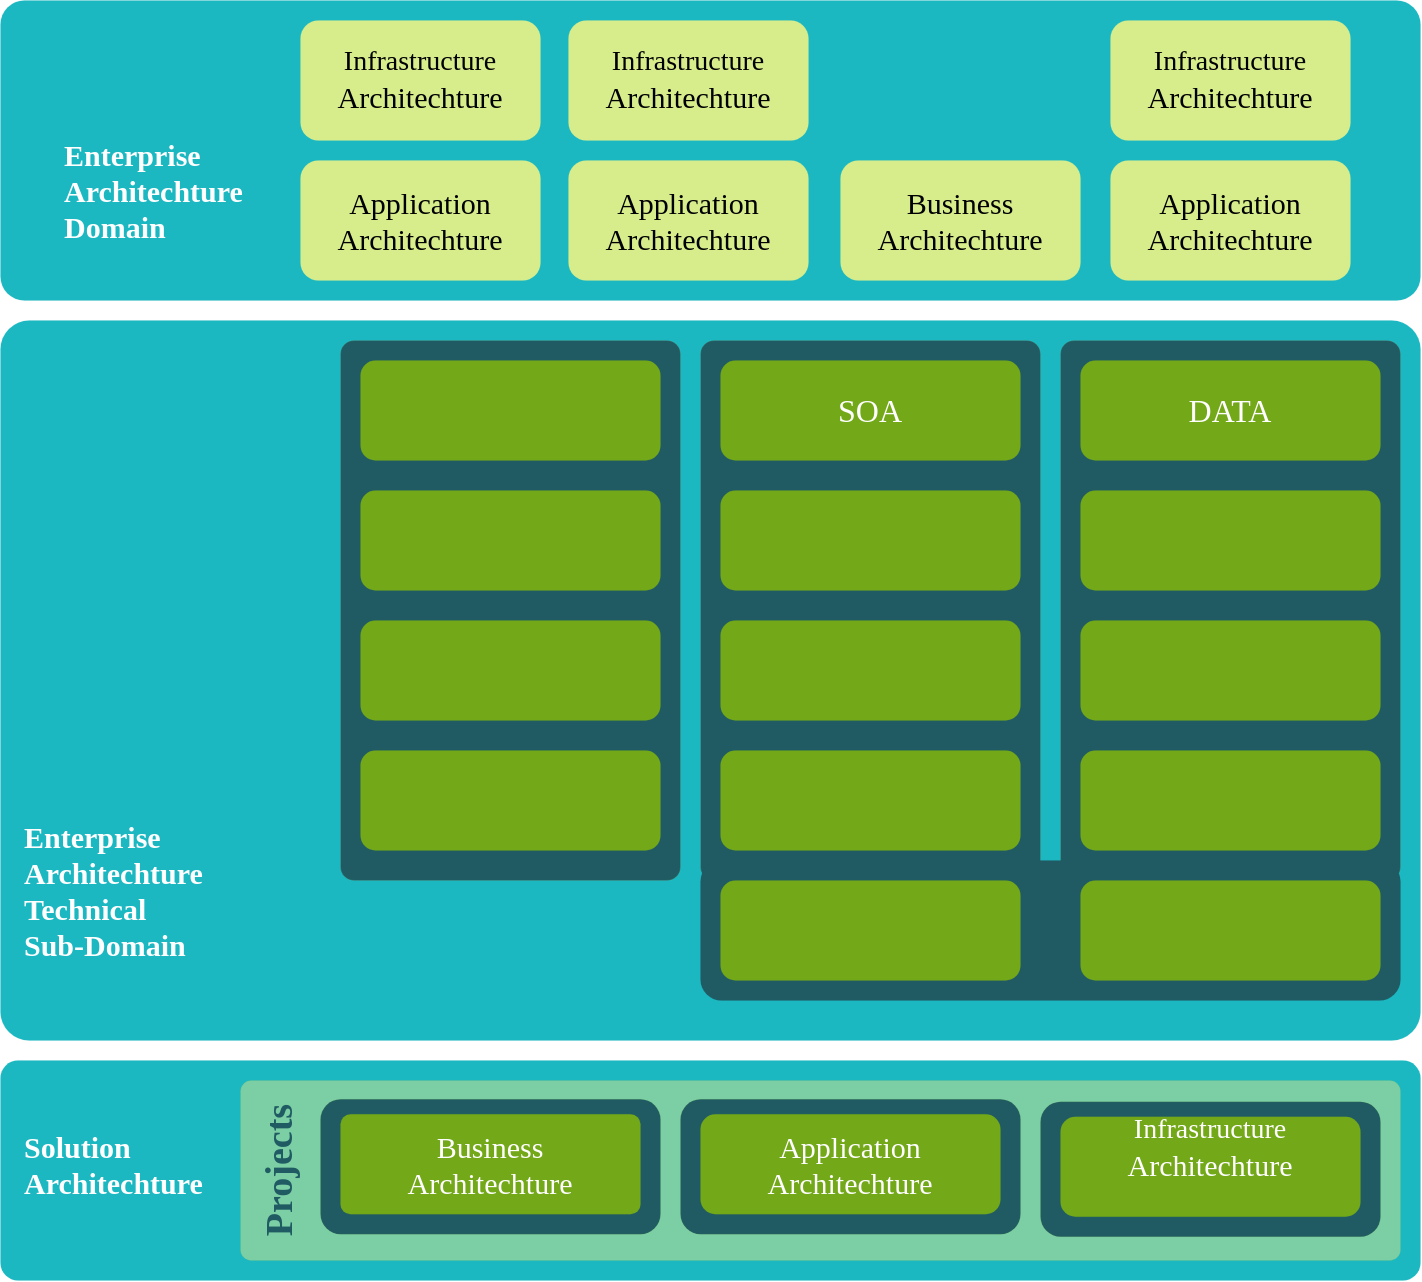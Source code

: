 <mxfile version="20.5.1" type="github">
  <diagram id="mIEo4z_1PfWCWivBjc7a" name="第 1 页">
    <mxGraphModel dx="1422" dy="706" grid="1" gridSize="10" guides="1" tooltips="1" connect="1" arrows="1" fold="1" page="1" pageScale="1" pageWidth="827" pageHeight="1169" math="0" shadow="0">
      <root>
        <mxCell id="0" />
        <mxCell id="1" parent="0" />
        <mxCell id="yIYwi4nKfEt4vcDkT_VJ-1" value="" style="rounded=1;whiteSpace=wrap;html=1;fillColor=#1CB8C2;strokeWidth=0;strokeColor=#1CB8C2;arcSize=8;" vertex="1" parent="1">
          <mxGeometry x="70" y="60" width="710" height="150" as="geometry" />
        </mxCell>
        <mxCell id="yIYwi4nKfEt4vcDkT_VJ-2" value="&lt;span style=&quot;font-family: &amp;quot;comic sans ms&amp;quot;; font-size: 15px;&quot;&gt;Application&lt;/span&gt;&lt;br style=&quot;font-family: &amp;quot;comic sans ms&amp;quot;; font-size: 15px;&quot;&gt;&lt;span style=&quot;font-family: &amp;quot;comic sans ms&amp;quot;; font-size: 15px; text-align: left;&quot;&gt;Architechture&lt;/span&gt;" style="rounded=1;whiteSpace=wrap;html=1;strokeColor=#D7ED8C;strokeWidth=0;fillColor=#D7ED8C;fontColor=#000000;" vertex="1" parent="1">
          <mxGeometry x="625" y="140" width="120" height="60" as="geometry" />
        </mxCell>
        <mxCell id="yIYwi4nKfEt4vcDkT_VJ-3" value="&lt;font face=&quot;Comic Sans MS&quot; style=&quot;font-size: 14px&quot;&gt;Infrastructure&lt;br&gt;&lt;/font&gt;&lt;span style=&quot;font-family: &amp;quot;comic sans ms&amp;quot;; font-size: 15px; text-align: left;&quot;&gt;Architechture&lt;/span&gt;&lt;font face=&quot;Comic Sans MS&quot; style=&quot;font-size: 14px&quot;&gt;&lt;br&gt;&lt;/font&gt;" style="rounded=1;whiteSpace=wrap;html=1;strokeColor=#D7ED8C;strokeWidth=0;fillColor=#D7ED8C;fontColor=#000000;" vertex="1" parent="1">
          <mxGeometry x="625" y="70" width="120" height="60" as="geometry" />
        </mxCell>
        <mxCell id="yIYwi4nKfEt4vcDkT_VJ-4" value="&lt;span style=&quot;font-family: &amp;quot;comic sans ms&amp;quot;; font-size: 15px;&quot;&gt;Business&lt;/span&gt;&lt;br style=&quot;font-family: &amp;quot;comic sans ms&amp;quot;; font-size: 15px;&quot;&gt;&lt;span style=&quot;font-family: &amp;quot;comic sans ms&amp;quot;; font-size: 15px; text-align: left;&quot;&gt;Architechture&lt;/span&gt;" style="rounded=1;whiteSpace=wrap;html=1;strokeColor=#D7ED8C;strokeWidth=0;fillColor=#D7ED8C;fontColor=#000000;" vertex="1" parent="1">
          <mxGeometry x="490" y="140" width="120" height="60" as="geometry" />
        </mxCell>
        <mxCell id="yIYwi4nKfEt4vcDkT_VJ-5" value="" style="rounded=1;whiteSpace=wrap;html=1;fillColor=#1CB8C2;strokeWidth=0;strokeColor=#1CB8C2;arcSize=4;" vertex="1" parent="1">
          <mxGeometry x="70" y="220" width="710" height="360" as="geometry" />
        </mxCell>
        <mxCell id="yIYwi4nKfEt4vcDkT_VJ-6" value="" style="rounded=1;whiteSpace=wrap;html=1;strokeColor=#D7ED8C;strokeWidth=0;fillColor=#205B63;arcSize=4;" vertex="1" parent="1">
          <mxGeometry x="420" y="230" width="170" height="270" as="geometry" />
        </mxCell>
        <mxCell id="yIYwi4nKfEt4vcDkT_VJ-7" value="SOA" style="rounded=1;whiteSpace=wrap;html=1;strokeColor=#73A819;strokeWidth=0;fillColor=#73A819;fontColor=#FFFFFF;fontSize=16;fontFamily=Comic Sans MS;" vertex="1" parent="1">
          <mxGeometry x="430" y="240" width="150" height="50" as="geometry" />
        </mxCell>
        <mxCell id="yIYwi4nKfEt4vcDkT_VJ-8" value="" style="rounded=1;whiteSpace=wrap;html=1;strokeColor=#73A819;strokeWidth=0;fillColor=#73A819;" vertex="1" parent="1">
          <mxGeometry x="430" y="305" width="150" height="50" as="geometry" />
        </mxCell>
        <mxCell id="yIYwi4nKfEt4vcDkT_VJ-9" value="" style="rounded=1;whiteSpace=wrap;html=1;strokeColor=#73A819;strokeWidth=0;fillColor=#73A819;" vertex="1" parent="1">
          <mxGeometry x="430" y="370" width="150" height="50" as="geometry" />
        </mxCell>
        <mxCell id="yIYwi4nKfEt4vcDkT_VJ-10" value="" style="rounded=1;whiteSpace=wrap;html=1;strokeColor=#D7ED8C;strokeWidth=0;fillColor=#205B63;arcSize=4;" vertex="1" parent="1">
          <mxGeometry x="600" y="230" width="170" height="270" as="geometry" />
        </mxCell>
        <mxCell id="yIYwi4nKfEt4vcDkT_VJ-11" value="DATA" style="rounded=1;whiteSpace=wrap;html=1;strokeColor=#73A819;strokeWidth=0;fillColor=#73A819;fontColor=#FFFFFF;fontSize=16;fontFamily=Comic Sans MS;" vertex="1" parent="1">
          <mxGeometry x="610" y="240" width="150" height="50" as="geometry" />
        </mxCell>
        <mxCell id="yIYwi4nKfEt4vcDkT_VJ-12" value="" style="rounded=1;whiteSpace=wrap;html=1;strokeColor=#73A819;strokeWidth=0;fillColor=#73A819;" vertex="1" parent="1">
          <mxGeometry x="610" y="305" width="150" height="50" as="geometry" />
        </mxCell>
        <mxCell id="yIYwi4nKfEt4vcDkT_VJ-13" value="" style="rounded=1;whiteSpace=wrap;html=1;strokeColor=#73A819;strokeWidth=0;fillColor=#73A819;" vertex="1" parent="1">
          <mxGeometry x="610" y="370" width="150" height="50" as="geometry" />
        </mxCell>
        <mxCell id="yIYwi4nKfEt4vcDkT_VJ-14" value="" style="rounded=1;whiteSpace=wrap;html=1;strokeColor=#73A819;strokeWidth=0;fillColor=#73A819;" vertex="1" parent="1">
          <mxGeometry x="610" y="435" width="150" height="50" as="geometry" />
        </mxCell>
        <mxCell id="yIYwi4nKfEt4vcDkT_VJ-15" value="" style="rounded=1;whiteSpace=wrap;html=1;strokeColor=#73A819;strokeWidth=0;fillColor=#73A819;" vertex="1" parent="1">
          <mxGeometry x="430" y="435" width="150" height="50" as="geometry" />
        </mxCell>
        <mxCell id="yIYwi4nKfEt4vcDkT_VJ-16" value="" style="rounded=1;whiteSpace=wrap;html=1;fillColor=#1CB8C2;strokeWidth=0;strokeColor=#1CB8C2;arcSize=8;" vertex="1" parent="1">
          <mxGeometry x="70" y="590" width="710" height="110" as="geometry" />
        </mxCell>
        <mxCell id="yIYwi4nKfEt4vcDkT_VJ-17" value="" style="rounded=1;whiteSpace=wrap;html=1;strokeColor=#73A819;strokeWidth=0;fillColor=#7CCFA5;arcSize=6;" vertex="1" parent="1">
          <mxGeometry x="190" y="600" width="580" height="90" as="geometry" />
        </mxCell>
        <mxCell id="yIYwi4nKfEt4vcDkT_VJ-18" value="" style="rounded=1;whiteSpace=wrap;html=1;strokeColor=#73A819;strokeWidth=0;fillColor=#205B63;" vertex="1" parent="1">
          <mxGeometry x="410" y="609.38" width="170" height="67.5" as="geometry" />
        </mxCell>
        <mxCell id="yIYwi4nKfEt4vcDkT_VJ-19" value="&lt;span style=&quot;color: rgb(255 , 255 , 255) ; font-family: &amp;#34;comic sans ms&amp;#34; ; font-size: 15px&quot;&gt;Application&lt;/span&gt;&lt;br style=&quot;color: rgb(255 , 255 , 255) ; font-family: &amp;#34;comic sans ms&amp;#34; ; font-size: 15px&quot;&gt;&lt;span style=&quot;color: rgb(255 , 255 , 255) ; font-family: &amp;#34;comic sans ms&amp;#34; ; font-size: 15px ; text-align: left&quot;&gt;Architechture&lt;/span&gt;" style="rounded=1;whiteSpace=wrap;html=1;strokeColor=#73A819;strokeWidth=0;fillColor=#73A819;" vertex="1" parent="1">
          <mxGeometry x="420" y="616.88" width="150" height="50" as="geometry" />
        </mxCell>
        <mxCell id="yIYwi4nKfEt4vcDkT_VJ-20" value="" style="rounded=1;whiteSpace=wrap;html=1;strokeColor=#205B63;strokeWidth=0;fillColor=#205B63;" vertex="1" parent="1">
          <mxGeometry x="420" y="490" width="350" height="70" as="geometry" />
        </mxCell>
        <mxCell id="yIYwi4nKfEt4vcDkT_VJ-21" value="" style="rounded=1;whiteSpace=wrap;html=1;strokeColor=#73A819;strokeWidth=0;fillColor=#73A819;" vertex="1" parent="1">
          <mxGeometry x="430" y="500" width="150" height="50" as="geometry" />
        </mxCell>
        <mxCell id="yIYwi4nKfEt4vcDkT_VJ-22" value="" style="rounded=1;whiteSpace=wrap;html=1;strokeColor=#73A819;strokeWidth=0;fillColor=#73A819;" vertex="1" parent="1">
          <mxGeometry x="610" y="500" width="150" height="50" as="geometry" />
        </mxCell>
        <mxCell id="yIYwi4nKfEt4vcDkT_VJ-23" value="" style="rounded=1;whiteSpace=wrap;html=1;strokeColor=#D7ED8C;strokeWidth=0;fillColor=#205B63;arcSize=4;" vertex="1" parent="1">
          <mxGeometry x="240" y="230" width="170" height="270" as="geometry" />
        </mxCell>
        <mxCell id="yIYwi4nKfEt4vcDkT_VJ-24" value="" style="rounded=1;whiteSpace=wrap;html=1;strokeColor=#73A819;strokeWidth=0;fillColor=#73A819;" vertex="1" parent="1">
          <mxGeometry x="250" y="240" width="150" height="50" as="geometry" />
        </mxCell>
        <mxCell id="yIYwi4nKfEt4vcDkT_VJ-25" value="" style="rounded=1;whiteSpace=wrap;html=1;strokeColor=#73A819;strokeWidth=0;fillColor=#73A819;" vertex="1" parent="1">
          <mxGeometry x="250" y="305" width="150" height="50" as="geometry" />
        </mxCell>
        <mxCell id="yIYwi4nKfEt4vcDkT_VJ-26" value="" style="rounded=1;whiteSpace=wrap;html=1;strokeColor=#73A819;strokeWidth=0;fillColor=#73A819;" vertex="1" parent="1">
          <mxGeometry x="250" y="370" width="150" height="50" as="geometry" />
        </mxCell>
        <mxCell id="yIYwi4nKfEt4vcDkT_VJ-27" value="" style="rounded=1;whiteSpace=wrap;html=1;strokeColor=#73A819;strokeWidth=0;fillColor=#73A819;" vertex="1" parent="1">
          <mxGeometry x="250" y="435" width="150" height="50" as="geometry" />
        </mxCell>
        <mxCell id="yIYwi4nKfEt4vcDkT_VJ-28" value="" style="rounded=1;whiteSpace=wrap;html=1;strokeColor=#73A819;strokeWidth=0;fillColor=#205B63;" vertex="1" parent="1">
          <mxGeometry x="590" y="610.63" width="170" height="67.5" as="geometry" />
        </mxCell>
        <mxCell id="yIYwi4nKfEt4vcDkT_VJ-29" value="&lt;font color=&quot;#ffffff&quot; style=&quot;font-size: 14px&quot; face=&quot;Comic Sans MS&quot;&gt;Infrastructure&lt;br&gt;&lt;/font&gt;&lt;span style=&quot;color: rgb(255 , 255 , 255) ; font-family: &amp;#34;comic sans ms&amp;#34; ; font-size: 15px ; text-align: left&quot;&gt;Architechture&lt;/span&gt;&lt;font color=&quot;#ffffff&quot; style=&quot;font-size: 14px&quot; face=&quot;Comic Sans MS&quot;&gt;&lt;br&gt;&lt;br&gt;&lt;/font&gt;" style="rounded=1;whiteSpace=wrap;html=1;strokeColor=#73A819;strokeWidth=0;fillColor=#73A819;" vertex="1" parent="1">
          <mxGeometry x="600" y="618.13" width="150" height="50" as="geometry" />
        </mxCell>
        <mxCell id="yIYwi4nKfEt4vcDkT_VJ-30" value="" style="rounded=1;whiteSpace=wrap;html=1;strokeColor=#73A819;strokeWidth=0;fillColor=#205B63;" vertex="1" parent="1">
          <mxGeometry x="230" y="609.38" width="170" height="67.5" as="geometry" />
        </mxCell>
        <mxCell id="yIYwi4nKfEt4vcDkT_VJ-31" value="Business&lt;br style=&quot;font-size: 15px;&quot;&gt;&lt;span style=&quot;font-size: 15px; text-align: left;&quot;&gt;Architechture&lt;/span&gt;" style="rounded=1;whiteSpace=wrap;html=1;strokeColor=#73A819;strokeWidth=0;fillColor=#73A819;fontFamily=Comic Sans MS;fontSize=15;fontColor=#FFFFFF;fontStyle=0;arcSize=10;" vertex="1" parent="1">
          <mxGeometry x="240" y="616.88" width="150" height="50" as="geometry" />
        </mxCell>
        <mxCell id="yIYwi4nKfEt4vcDkT_VJ-32" value="Solution&lt;br style=&quot;font-size: 15px;&quot;&gt;&lt;div style=&quot;font-size: 15px;&quot;&gt;&lt;span style=&quot;font-size: 15px;&quot;&gt;Architechture&lt;/span&gt;&lt;/div&gt;" style="text;html=1;strokeColor=none;fillColor=none;align=left;verticalAlign=middle;whiteSpace=wrap;rounded=0;fontColor=#FFFFFF;fontStyle=1;fontFamily=Comic Sans MS;fontSize=15;" vertex="1" parent="1">
          <mxGeometry x="80" y="620.88" width="100" height="42" as="geometry" />
        </mxCell>
        <mxCell id="yIYwi4nKfEt4vcDkT_VJ-33" value="Projects" style="text;html=1;strokeColor=none;fillColor=none;align=center;verticalAlign=middle;whiteSpace=wrap;rounded=0;fontFamily=Comic Sans MS;fontSize=19;fontColor=#205B63;horizontal=0;fontStyle=1" vertex="1" parent="1">
          <mxGeometry x="180" y="630" width="60" height="30" as="geometry" />
        </mxCell>
        <mxCell id="yIYwi4nKfEt4vcDkT_VJ-34" value="Enterprise&lt;br style=&quot;font-size: 15px&quot;&gt;&lt;div style=&quot;font-size: 15px&quot;&gt;&lt;span style=&quot;font-size: 15px&quot;&gt;Architechture&lt;/span&gt;&lt;/div&gt;&lt;div style=&quot;font-size: 15px&quot;&gt;&lt;span style=&quot;font-size: 15px&quot;&gt;Technical&lt;/span&gt;&lt;/div&gt;&lt;div style=&quot;font-size: 15px&quot;&gt;&lt;span style=&quot;font-size: 15px&quot;&gt;Sub-Domain&lt;/span&gt;&lt;/div&gt;" style="text;html=1;strokeColor=none;fillColor=none;align=left;verticalAlign=middle;whiteSpace=wrap;rounded=0;fontColor=#FFFFFF;fontStyle=1;fontFamily=Comic Sans MS;fontSize=15;" vertex="1" parent="1">
          <mxGeometry x="80" y="470" width="110" height="70" as="geometry" />
        </mxCell>
        <mxCell id="yIYwi4nKfEt4vcDkT_VJ-35" value="Enterprise&lt;br style=&quot;font-size: 15px&quot;&gt;&lt;div style=&quot;font-size: 15px&quot;&gt;&lt;span style=&quot;font-size: 15px&quot;&gt;Architechture&lt;/span&gt;&lt;/div&gt;&lt;div style=&quot;font-size: 15px&quot;&gt;&lt;span style=&quot;font-size: 15px&quot;&gt;Domain&lt;/span&gt;&lt;/div&gt;" style="text;html=1;strokeColor=none;fillColor=none;align=left;verticalAlign=middle;whiteSpace=wrap;rounded=0;fontColor=#FFFFFF;fontStyle=1;fontFamily=Comic Sans MS;fontSize=15;" vertex="1" parent="1">
          <mxGeometry x="100" y="120" width="110" height="70" as="geometry" />
        </mxCell>
        <mxCell id="yIYwi4nKfEt4vcDkT_VJ-36" value="&lt;font face=&quot;Comic Sans MS&quot; style=&quot;font-size: 14px&quot;&gt;Infrastructure&lt;br&gt;&lt;/font&gt;&lt;span style=&quot;font-family: &amp;quot;comic sans ms&amp;quot;; font-size: 15px; text-align: left;&quot;&gt;Architechture&lt;/span&gt;&lt;font face=&quot;Comic Sans MS&quot; style=&quot;font-size: 14px&quot;&gt;&lt;br&gt;&lt;/font&gt;" style="rounded=1;whiteSpace=wrap;html=1;strokeColor=#D7ED8C;strokeWidth=0;fillColor=#D7ED8C;fontColor=#000000;" vertex="1" parent="1">
          <mxGeometry x="354" y="70" width="120" height="60" as="geometry" />
        </mxCell>
        <mxCell id="yIYwi4nKfEt4vcDkT_VJ-37" value="&lt;span style=&quot;font-family: &amp;quot;comic sans ms&amp;quot;; font-size: 15px;&quot;&gt;Application&lt;/span&gt;&lt;br style=&quot;font-family: &amp;quot;comic sans ms&amp;quot;; font-size: 15px;&quot;&gt;&lt;span style=&quot;font-family: &amp;quot;comic sans ms&amp;quot;; font-size: 15px; text-align: left;&quot;&gt;Architechture&lt;/span&gt;" style="rounded=1;whiteSpace=wrap;html=1;strokeColor=#D7ED8C;strokeWidth=0;fillColor=#D7ED8C;fontColor=#000000;" vertex="1" parent="1">
          <mxGeometry x="354" y="140" width="120" height="60" as="geometry" />
        </mxCell>
        <mxCell id="yIYwi4nKfEt4vcDkT_VJ-38" value="&lt;font face=&quot;Comic Sans MS&quot; style=&quot;font-size: 14px&quot;&gt;Infrastructure&lt;br&gt;&lt;/font&gt;&lt;span style=&quot;font-family: &amp;quot;comic sans ms&amp;quot;; font-size: 15px; text-align: left;&quot;&gt;Architechture&lt;/span&gt;&lt;font face=&quot;Comic Sans MS&quot; style=&quot;font-size: 14px&quot;&gt;&lt;br&gt;&lt;/font&gt;" style="rounded=1;whiteSpace=wrap;html=1;strokeColor=#D7ED8C;strokeWidth=0;fillColor=#D7ED8C;fontColor=#000000;" vertex="1" parent="1">
          <mxGeometry x="220" y="70" width="120" height="60" as="geometry" />
        </mxCell>
        <mxCell id="yIYwi4nKfEt4vcDkT_VJ-39" value="&lt;span style=&quot;font-family: &amp;quot;comic sans ms&amp;quot;; font-size: 15px;&quot;&gt;Application&lt;/span&gt;&lt;br style=&quot;font-family: &amp;quot;comic sans ms&amp;quot;; font-size: 15px;&quot;&gt;&lt;span style=&quot;font-family: &amp;quot;comic sans ms&amp;quot;; font-size: 15px; text-align: left;&quot;&gt;Architechture&lt;/span&gt;" style="rounded=1;whiteSpace=wrap;html=1;strokeColor=#D7ED8C;strokeWidth=0;fillColor=#D7ED8C;fontColor=#000000;" vertex="1" parent="1">
          <mxGeometry x="220" y="140" width="120" height="60" as="geometry" />
        </mxCell>
      </root>
    </mxGraphModel>
  </diagram>
</mxfile>
